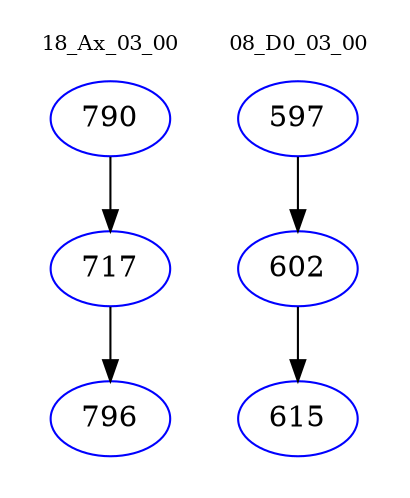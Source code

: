 digraph{
subgraph cluster_0 {
color = white
label = "18_Ax_03_00";
fontsize=10;
T0_790 [label="790", color="blue"]
T0_790 -> T0_717 [color="black"]
T0_717 [label="717", color="blue"]
T0_717 -> T0_796 [color="black"]
T0_796 [label="796", color="blue"]
}
subgraph cluster_1 {
color = white
label = "08_D0_03_00";
fontsize=10;
T1_597 [label="597", color="blue"]
T1_597 -> T1_602 [color="black"]
T1_602 [label="602", color="blue"]
T1_602 -> T1_615 [color="black"]
T1_615 [label="615", color="blue"]
}
}
